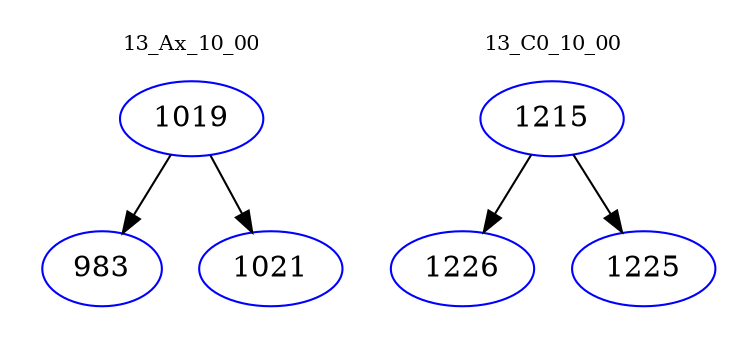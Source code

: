 digraph{
subgraph cluster_0 {
color = white
label = "13_Ax_10_00";
fontsize=10;
T0_1019 [label="1019", color="blue"]
T0_1019 -> T0_983 [color="black"]
T0_983 [label="983", color="blue"]
T0_1019 -> T0_1021 [color="black"]
T0_1021 [label="1021", color="blue"]
}
subgraph cluster_1 {
color = white
label = "13_C0_10_00";
fontsize=10;
T1_1215 [label="1215", color="blue"]
T1_1215 -> T1_1226 [color="black"]
T1_1226 [label="1226", color="blue"]
T1_1215 -> T1_1225 [color="black"]
T1_1225 [label="1225", color="blue"]
}
}
